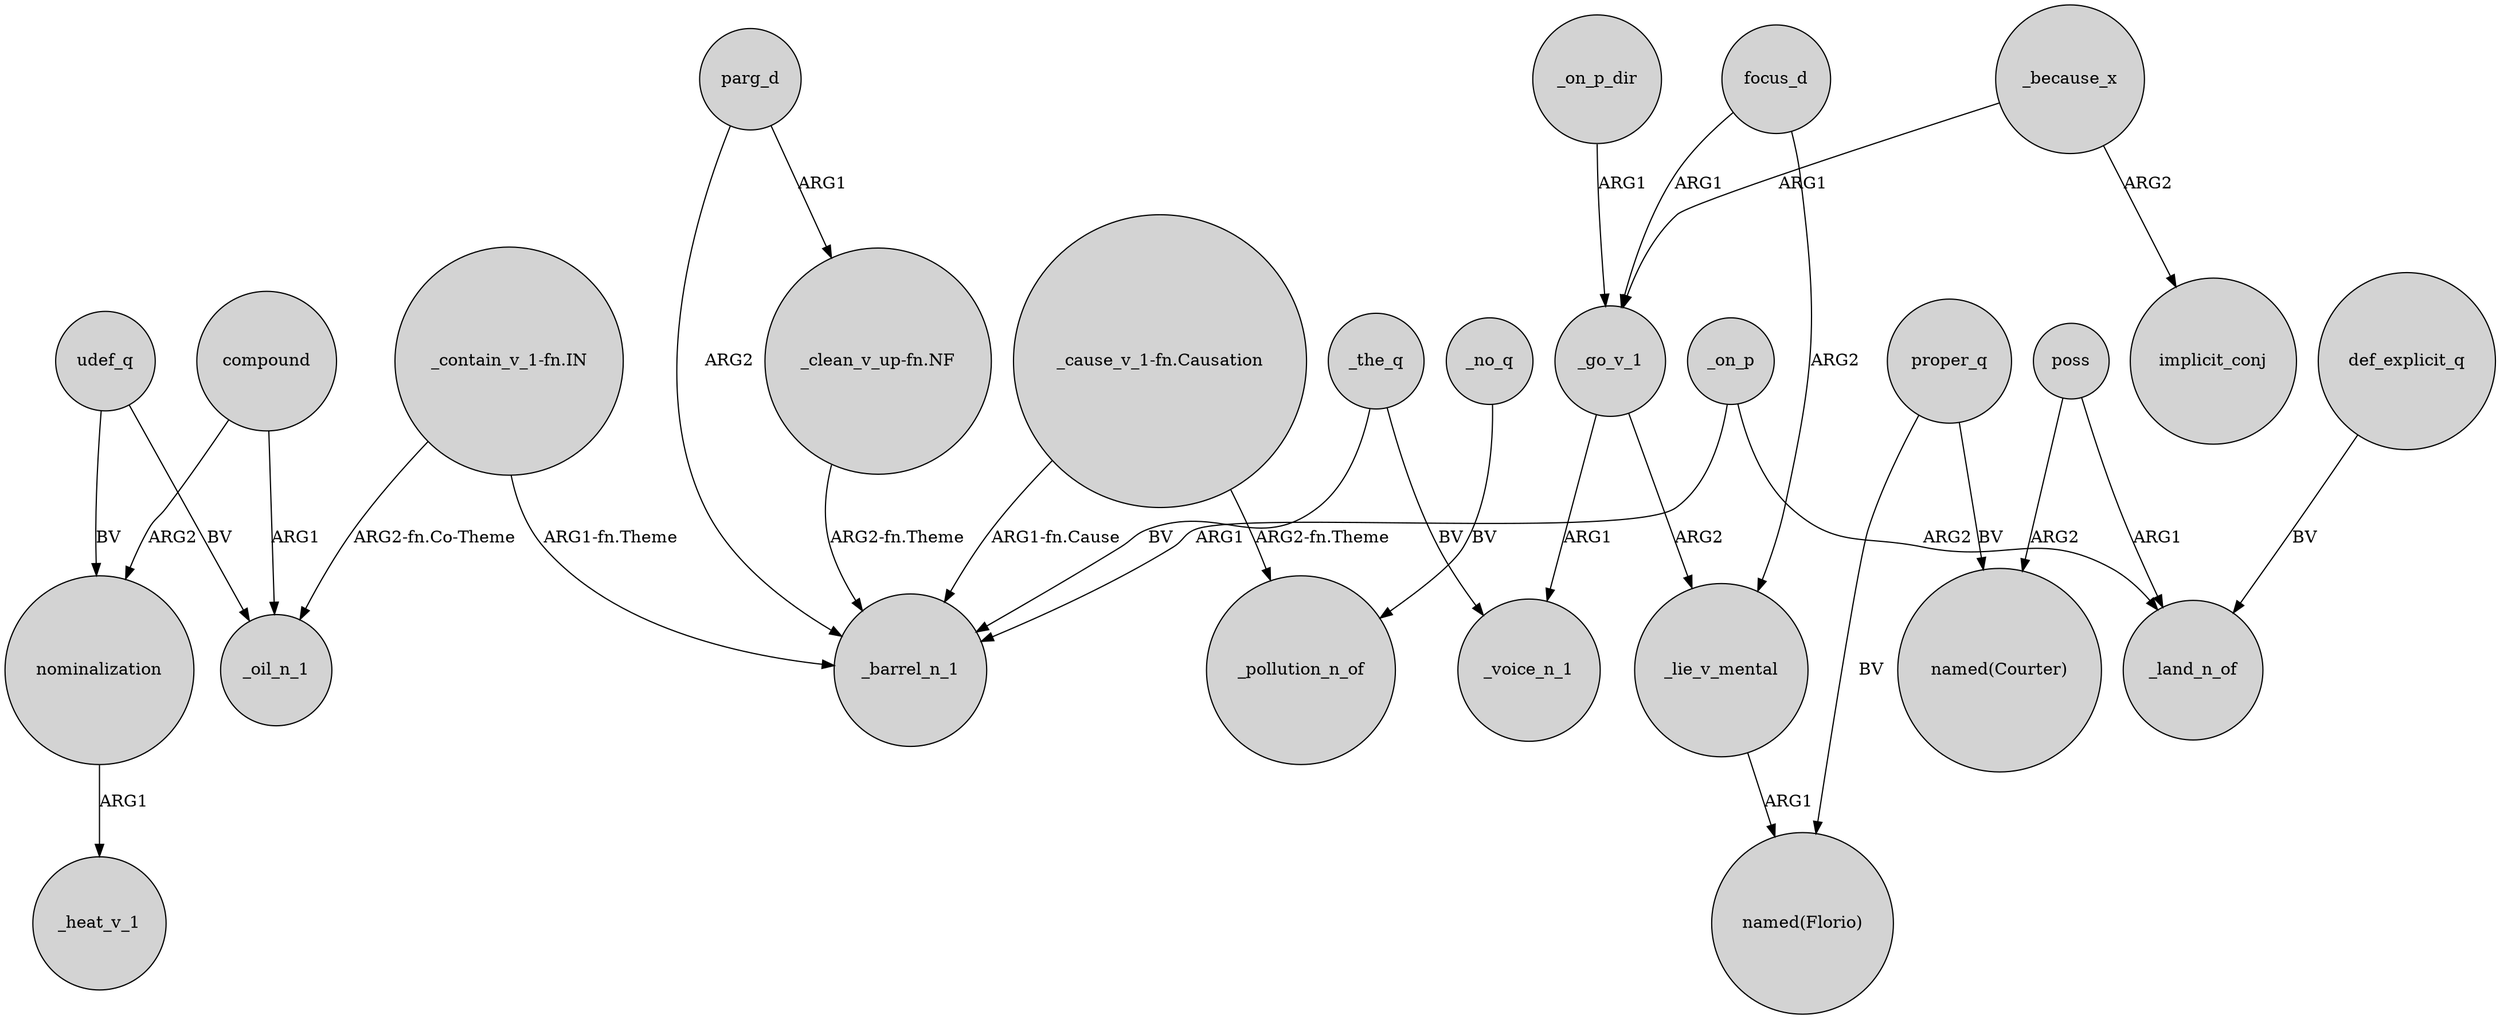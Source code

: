 digraph {
	node [shape=circle style=filled]
	compound -> _oil_n_1 [label=ARG1]
	focus_d -> _go_v_1 [label=ARG1]
	"_clean_v_up-fn.NF" -> _barrel_n_1 [label="ARG2-fn.Theme"]
	def_explicit_q -> _land_n_of [label=BV]
	compound -> nominalization [label=ARG2]
	_because_x -> implicit_conj [label=ARG2]
	parg_d -> _barrel_n_1 [label=ARG2]
	_go_v_1 -> _voice_n_1 [label=ARG1]
	"_contain_v_1-fn.IN" -> _oil_n_1 [label="ARG2-fn.Co-Theme"]
	_the_q -> _barrel_n_1 [label=BV]
	focus_d -> _lie_v_mental [label=ARG2]
	_lie_v_mental -> "named(Florio)" [label=ARG1]
	_because_x -> _go_v_1 [label=ARG1]
	_no_q -> _pollution_n_of [label=BV]
	parg_d -> "_clean_v_up-fn.NF" [label=ARG1]
	_on_p_dir -> _go_v_1 [label=ARG1]
	"_cause_v_1-fn.Causation" -> _barrel_n_1 [label="ARG1-fn.Cause"]
	_on_p -> _barrel_n_1 [label=ARG1]
	proper_q -> "named(Courter)" [label=BV]
	udef_q -> nominalization [label=BV]
	_on_p -> _land_n_of [label=ARG2]
	udef_q -> _oil_n_1 [label=BV]
	nominalization -> _heat_v_1 [label=ARG1]
	"_contain_v_1-fn.IN" -> _barrel_n_1 [label="ARG1-fn.Theme"]
	poss -> _land_n_of [label=ARG1]
	proper_q -> "named(Florio)" [label=BV]
	"_cause_v_1-fn.Causation" -> _pollution_n_of [label="ARG2-fn.Theme"]
	poss -> "named(Courter)" [label=ARG2]
	_the_q -> _voice_n_1 [label=BV]
	_go_v_1 -> _lie_v_mental [label=ARG2]
}
